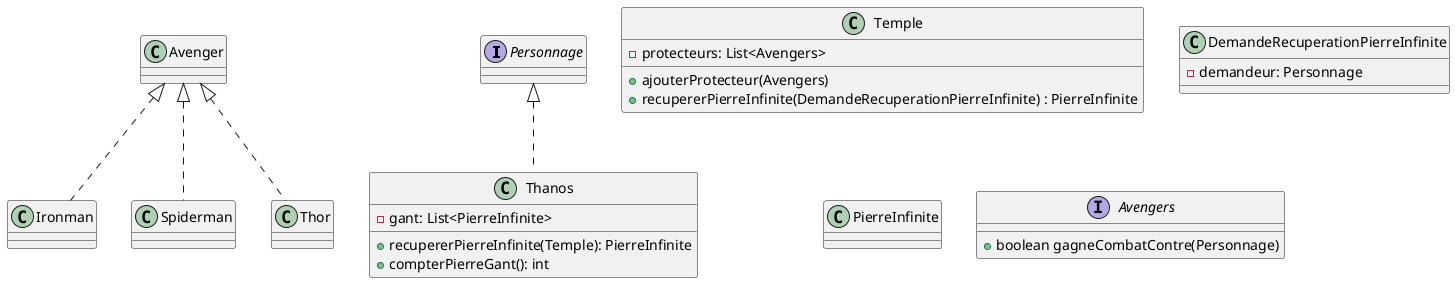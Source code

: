 @startuml ChainOfResponsability

interface Personnage

class Thanos {
    - gant: List<PierreInfinite>
    + recupererPierreInfinite(Temple): PierreInfinite
    + compterPierreGant(): int
}

Thanos .up.|> Personnage

class Temple {
    - protecteurs: List<Avengers>
    + ajouterProtecteur(Avengers)
    + recupererPierreInfinite(DemandeRecuperationPierreInfinite) : PierreInfinite
}

class DemandeRecuperationPierreInfinite {
    - demandeur: Personnage
}

class PierreInfinite

interface Avengers {
    + boolean gagneCombatContre(Personnage)
}

Ironman .up.|> Avenger
Spiderman .up.|> Avenger
Thor .up.|> Avenger

@enduml